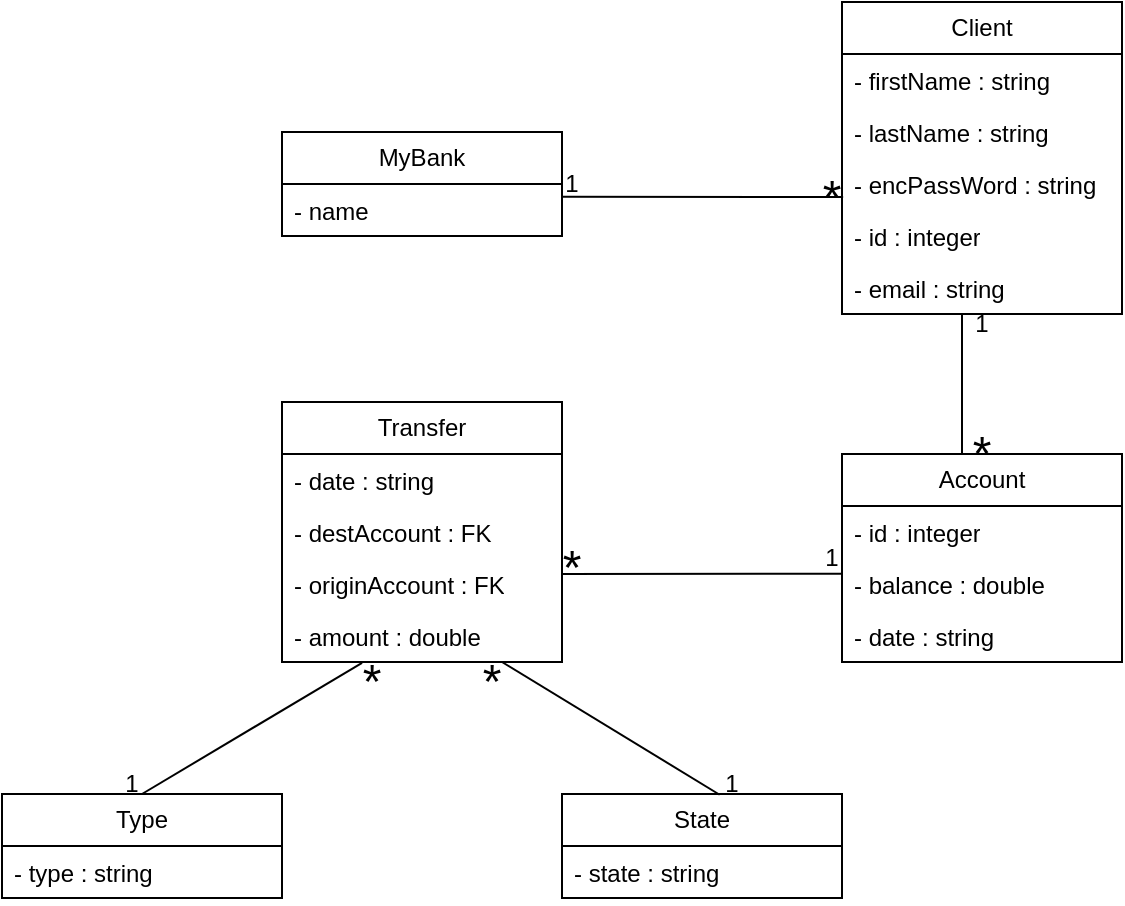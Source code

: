 <mxfile version="23.1.1" type="device">
  <diagram name="Página-1" id="tK8yoYOd9Lxmm4iwrwyd">
    <mxGraphModel dx="964" dy="486" grid="1" gridSize="10" guides="1" tooltips="1" connect="1" arrows="1" fold="1" page="1" pageScale="1" pageWidth="827" pageHeight="1169" math="0" shadow="0">
      <root>
        <mxCell id="0" />
        <mxCell id="1" parent="0" />
        <mxCell id="4lJNOyKxO7deYffL9aNr-1" value="MyBank" style="swimlane;fontStyle=0;childLayout=stackLayout;horizontal=1;startSize=26;fillColor=none;horizontalStack=0;resizeParent=1;resizeParentMax=0;resizeLast=0;collapsible=1;marginBottom=0;whiteSpace=wrap;html=1;" parent="1" vertex="1">
          <mxGeometry x="160" y="139" width="140" height="52" as="geometry" />
        </mxCell>
        <mxCell id="4lJNOyKxO7deYffL9aNr-2" value="- name" style="text;strokeColor=none;fillColor=none;align=left;verticalAlign=top;spacingLeft=4;spacingRight=4;overflow=hidden;rotatable=0;points=[[0,0.5],[1,0.5]];portConstraint=eastwest;whiteSpace=wrap;html=1;" parent="4lJNOyKxO7deYffL9aNr-1" vertex="1">
          <mxGeometry y="26" width="140" height="26" as="geometry" />
        </mxCell>
        <mxCell id="4lJNOyKxO7deYffL9aNr-5" value="Client" style="swimlane;fontStyle=0;childLayout=stackLayout;horizontal=1;startSize=26;fillColor=none;horizontalStack=0;resizeParent=1;resizeParentMax=0;resizeLast=0;collapsible=1;marginBottom=0;whiteSpace=wrap;html=1;" parent="1" vertex="1">
          <mxGeometry x="440" y="74" width="140" height="156" as="geometry" />
        </mxCell>
        <mxCell id="4lJNOyKxO7deYffL9aNr-6" value="- firstName : string" style="text;strokeColor=none;fillColor=none;align=left;verticalAlign=top;spacingLeft=4;spacingRight=4;overflow=hidden;rotatable=0;points=[[0,0.5],[1,0.5]];portConstraint=eastwest;whiteSpace=wrap;html=1;" parent="4lJNOyKxO7deYffL9aNr-5" vertex="1">
          <mxGeometry y="26" width="140" height="26" as="geometry" />
        </mxCell>
        <mxCell id="4lJNOyKxO7deYffL9aNr-8" value="- lastName : string" style="text;strokeColor=none;fillColor=none;align=left;verticalAlign=top;spacingLeft=4;spacingRight=4;overflow=hidden;rotatable=0;points=[[0,0.5],[1,0.5]];portConstraint=eastwest;whiteSpace=wrap;html=1;" parent="4lJNOyKxO7deYffL9aNr-5" vertex="1">
          <mxGeometry y="52" width="140" height="26" as="geometry" />
        </mxCell>
        <mxCell id="4lJNOyKxO7deYffL9aNr-7" value="- encPassWord : string" style="text;strokeColor=none;fillColor=none;align=left;verticalAlign=top;spacingLeft=4;spacingRight=4;overflow=hidden;rotatable=0;points=[[0,0.5],[1,0.5]];portConstraint=eastwest;whiteSpace=wrap;html=1;" parent="4lJNOyKxO7deYffL9aNr-5" vertex="1">
          <mxGeometry y="78" width="140" height="26" as="geometry" />
        </mxCell>
        <mxCell id="QhsOkRELoL0ja4SLpBmj-1" value="- id : integer" style="text;strokeColor=none;fillColor=none;align=left;verticalAlign=top;spacingLeft=4;spacingRight=4;overflow=hidden;rotatable=0;points=[[0,0.5],[1,0.5]];portConstraint=eastwest;whiteSpace=wrap;html=1;" parent="4lJNOyKxO7deYffL9aNr-5" vertex="1">
          <mxGeometry y="104" width="140" height="26" as="geometry" />
        </mxCell>
        <mxCell id="4lJNOyKxO7deYffL9aNr-44" value="- email : string" style="text;strokeColor=none;fillColor=none;align=left;verticalAlign=top;spacingLeft=4;spacingRight=4;overflow=hidden;rotatable=0;points=[[0,0.5],[1,0.5]];portConstraint=eastwest;whiteSpace=wrap;html=1;" parent="4lJNOyKxO7deYffL9aNr-5" vertex="1">
          <mxGeometry y="130" width="140" height="26" as="geometry" />
        </mxCell>
        <mxCell id="4lJNOyKxO7deYffL9aNr-10" value="" style="endArrow=none;html=1;rounded=0;entryX=0.004;entryY=0.314;entryDx=0;entryDy=0;entryPerimeter=0;" parent="1" edge="1">
          <mxGeometry width="50" height="50" relative="1" as="geometry">
            <mxPoint x="300" y="171.37" as="sourcePoint" />
            <mxPoint x="440.56" y="171.534" as="targetPoint" />
          </mxGeometry>
        </mxCell>
        <mxCell id="4lJNOyKxO7deYffL9aNr-14" value="&lt;font style=&quot;font-size: 24px;&quot;&gt;*&lt;/font&gt;" style="text;html=1;strokeColor=none;fillColor=none;align=center;verticalAlign=middle;whiteSpace=wrap;rounded=0;" parent="1" vertex="1">
          <mxGeometry x="430" y="162" width="10" height="20" as="geometry" />
        </mxCell>
        <mxCell id="4lJNOyKxO7deYffL9aNr-15" value="Account" style="swimlane;fontStyle=0;childLayout=stackLayout;horizontal=1;startSize=26;fillColor=none;horizontalStack=0;resizeParent=1;resizeParentMax=0;resizeLast=0;collapsible=1;marginBottom=0;whiteSpace=wrap;html=1;" parent="1" vertex="1">
          <mxGeometry x="440" y="300" width="140" height="104" as="geometry" />
        </mxCell>
        <mxCell id="4lJNOyKxO7deYffL9aNr-16" value="- id : integer" style="text;strokeColor=none;fillColor=none;align=left;verticalAlign=top;spacingLeft=4;spacingRight=4;overflow=hidden;rotatable=0;points=[[0,0.5],[1,0.5]];portConstraint=eastwest;whiteSpace=wrap;html=1;" parent="4lJNOyKxO7deYffL9aNr-15" vertex="1">
          <mxGeometry y="26" width="140" height="26" as="geometry" />
        </mxCell>
        <mxCell id="4lJNOyKxO7deYffL9aNr-17" value="- balance : double" style="text;strokeColor=none;fillColor=none;align=left;verticalAlign=top;spacingLeft=4;spacingRight=4;overflow=hidden;rotatable=0;points=[[0,0.5],[1,0.5]];portConstraint=eastwest;whiteSpace=wrap;html=1;" parent="4lJNOyKxO7deYffL9aNr-15" vertex="1">
          <mxGeometry y="52" width="140" height="26" as="geometry" />
        </mxCell>
        <mxCell id="4lJNOyKxO7deYffL9aNr-18" value="- date : string" style="text;strokeColor=none;fillColor=none;align=left;verticalAlign=top;spacingLeft=4;spacingRight=4;overflow=hidden;rotatable=0;points=[[0,0.5],[1,0.5]];portConstraint=eastwest;whiteSpace=wrap;html=1;" parent="4lJNOyKxO7deYffL9aNr-15" vertex="1">
          <mxGeometry y="78" width="140" height="26" as="geometry" />
        </mxCell>
        <mxCell id="4lJNOyKxO7deYffL9aNr-20" value="" style="endArrow=none;html=1;rounded=0;" parent="1" edge="1">
          <mxGeometry width="50" height="50" relative="1" as="geometry">
            <mxPoint x="500" y="300" as="sourcePoint" />
            <mxPoint x="500" y="230" as="targetPoint" />
          </mxGeometry>
        </mxCell>
        <mxCell id="4lJNOyKxO7deYffL9aNr-21" value="&lt;font style=&quot;font-size: 24px;&quot;&gt;*&lt;/font&gt;" style="text;html=1;strokeColor=none;fillColor=none;align=center;verticalAlign=middle;whiteSpace=wrap;rounded=0;" parent="1" vertex="1">
          <mxGeometry x="505" y="290" width="10" height="20" as="geometry" />
        </mxCell>
        <mxCell id="4lJNOyKxO7deYffL9aNr-22" value="1" style="text;html=1;strokeColor=none;fillColor=none;align=center;verticalAlign=middle;whiteSpace=wrap;rounded=0;" parent="1" vertex="1">
          <mxGeometry x="505" y="230" width="10" height="10" as="geometry" />
        </mxCell>
        <mxCell id="4lJNOyKxO7deYffL9aNr-23" value="Transfer" style="swimlane;fontStyle=0;childLayout=stackLayout;horizontal=1;startSize=26;fillColor=none;horizontalStack=0;resizeParent=1;resizeParentMax=0;resizeLast=0;collapsible=1;marginBottom=0;whiteSpace=wrap;html=1;" parent="1" vertex="1">
          <mxGeometry x="160" y="274" width="140" height="130" as="geometry" />
        </mxCell>
        <mxCell id="4lJNOyKxO7deYffL9aNr-24" value="- date : string" style="text;strokeColor=none;fillColor=none;align=left;verticalAlign=top;spacingLeft=4;spacingRight=4;overflow=hidden;rotatable=0;points=[[0,0.5],[1,0.5]];portConstraint=eastwest;whiteSpace=wrap;html=1;" parent="4lJNOyKxO7deYffL9aNr-23" vertex="1">
          <mxGeometry y="26" width="140" height="26" as="geometry" />
        </mxCell>
        <mxCell id="4lJNOyKxO7deYffL9aNr-25" value="- destAccount : FK" style="text;strokeColor=none;fillColor=none;align=left;verticalAlign=top;spacingLeft=4;spacingRight=4;overflow=hidden;rotatable=0;points=[[0,0.5],[1,0.5]];portConstraint=eastwest;whiteSpace=wrap;html=1;" parent="4lJNOyKxO7deYffL9aNr-23" vertex="1">
          <mxGeometry y="52" width="140" height="26" as="geometry" />
        </mxCell>
        <mxCell id="2JBvv3g5YbntfHNIJeG5-1" value="- originAccount : FK" style="text;strokeColor=none;fillColor=none;align=left;verticalAlign=top;spacingLeft=4;spacingRight=4;overflow=hidden;rotatable=0;points=[[0,0.5],[1,0.5]];portConstraint=eastwest;whiteSpace=wrap;html=1;" parent="4lJNOyKxO7deYffL9aNr-23" vertex="1">
          <mxGeometry y="78" width="140" height="26" as="geometry" />
        </mxCell>
        <mxCell id="4lJNOyKxO7deYffL9aNr-26" value="- amount : double" style="text;strokeColor=none;fillColor=none;align=left;verticalAlign=top;spacingLeft=4;spacingRight=4;overflow=hidden;rotatable=0;points=[[0,0.5],[1,0.5]];portConstraint=eastwest;whiteSpace=wrap;html=1;" parent="4lJNOyKxO7deYffL9aNr-23" vertex="1">
          <mxGeometry y="104" width="140" height="26" as="geometry" />
        </mxCell>
        <mxCell id="4lJNOyKxO7deYffL9aNr-27" value="Type" style="swimlane;fontStyle=0;childLayout=stackLayout;horizontal=1;startSize=26;fillColor=none;horizontalStack=0;resizeParent=1;resizeParentMax=0;resizeLast=0;collapsible=1;marginBottom=0;whiteSpace=wrap;html=1;" parent="1" vertex="1">
          <mxGeometry x="20" y="470" width="140" height="52" as="geometry" />
        </mxCell>
        <mxCell id="4lJNOyKxO7deYffL9aNr-28" value="- type : string" style="text;strokeColor=none;fillColor=none;align=left;verticalAlign=top;spacingLeft=4;spacingRight=4;overflow=hidden;rotatable=0;points=[[0,0.5],[1,0.5]];portConstraint=eastwest;whiteSpace=wrap;html=1;" parent="4lJNOyKxO7deYffL9aNr-27" vertex="1">
          <mxGeometry y="26" width="140" height="26" as="geometry" />
        </mxCell>
        <mxCell id="4lJNOyKxO7deYffL9aNr-31" value="State" style="swimlane;fontStyle=0;childLayout=stackLayout;horizontal=1;startSize=26;fillColor=none;horizontalStack=0;resizeParent=1;resizeParentMax=0;resizeLast=0;collapsible=1;marginBottom=0;whiteSpace=wrap;html=1;" parent="1" vertex="1">
          <mxGeometry x="300" y="470" width="140" height="52" as="geometry" />
        </mxCell>
        <mxCell id="4lJNOyKxO7deYffL9aNr-32" value="- state : string" style="text;strokeColor=none;fillColor=none;align=left;verticalAlign=top;spacingLeft=4;spacingRight=4;overflow=hidden;rotatable=0;points=[[0,0.5],[1,0.5]];portConstraint=eastwest;whiteSpace=wrap;html=1;" parent="4lJNOyKxO7deYffL9aNr-31" vertex="1">
          <mxGeometry y="26" width="140" height="26" as="geometry" />
        </mxCell>
        <mxCell id="4lJNOyKxO7deYffL9aNr-35" value="" style="endArrow=none;html=1;rounded=0;entryX=-0.001;entryY=0.301;entryDx=0;entryDy=0;entryPerimeter=0;" parent="1" target="4lJNOyKxO7deYffL9aNr-17" edge="1">
          <mxGeometry width="50" height="50" relative="1" as="geometry">
            <mxPoint x="300" y="360" as="sourcePoint" />
            <mxPoint x="350" y="310" as="targetPoint" />
          </mxGeometry>
        </mxCell>
        <mxCell id="4lJNOyKxO7deYffL9aNr-36" value="" style="endArrow=none;html=1;rounded=0;entryX=0.286;entryY=1.015;entryDx=0;entryDy=0;entryPerimeter=0;" parent="1" target="4lJNOyKxO7deYffL9aNr-26" edge="1">
          <mxGeometry width="50" height="50" relative="1" as="geometry">
            <mxPoint x="90" y="470" as="sourcePoint" />
            <mxPoint x="140" y="420" as="targetPoint" />
          </mxGeometry>
        </mxCell>
        <mxCell id="4lJNOyKxO7deYffL9aNr-37" value="" style="endArrow=none;html=1;rounded=0;entryX=0.286;entryY=1.015;entryDx=0;entryDy=0;entryPerimeter=0;exitX=0.563;exitY=0.007;exitDx=0;exitDy=0;exitPerimeter=0;" parent="1" source="4lJNOyKxO7deYffL9aNr-31" edge="1">
          <mxGeometry width="50" height="50" relative="1" as="geometry">
            <mxPoint x="160" y="470" as="sourcePoint" />
            <mxPoint x="270" y="404" as="targetPoint" />
          </mxGeometry>
        </mxCell>
        <mxCell id="4lJNOyKxO7deYffL9aNr-38" value="&lt;font style=&quot;font-size: 24px;&quot;&gt;*&lt;/font&gt;" style="text;html=1;strokeColor=none;fillColor=none;align=center;verticalAlign=middle;whiteSpace=wrap;rounded=0;" parent="1" vertex="1">
          <mxGeometry x="200" y="404" width="10" height="20" as="geometry" />
        </mxCell>
        <mxCell id="4lJNOyKxO7deYffL9aNr-39" value="&lt;font style=&quot;font-size: 24px;&quot;&gt;*&lt;/font&gt;" style="text;html=1;strokeColor=none;fillColor=none;align=center;verticalAlign=middle;whiteSpace=wrap;rounded=0;" parent="1" vertex="1">
          <mxGeometry x="260" y="404" width="10" height="20" as="geometry" />
        </mxCell>
        <mxCell id="4lJNOyKxO7deYffL9aNr-40" value="1" style="text;html=1;strokeColor=none;fillColor=none;align=center;verticalAlign=middle;whiteSpace=wrap;rounded=0;" parent="1" vertex="1">
          <mxGeometry x="80" y="460" width="10" height="10" as="geometry" />
        </mxCell>
        <mxCell id="4lJNOyKxO7deYffL9aNr-41" value="1" style="text;html=1;strokeColor=none;fillColor=none;align=center;verticalAlign=middle;whiteSpace=wrap;rounded=0;" parent="1" vertex="1">
          <mxGeometry x="380" y="460" width="10" height="10" as="geometry" />
        </mxCell>
        <mxCell id="4lJNOyKxO7deYffL9aNr-42" value="1" style="text;html=1;strokeColor=none;fillColor=none;align=center;verticalAlign=middle;whiteSpace=wrap;rounded=0;" parent="1" vertex="1">
          <mxGeometry x="430" y="347" width="10" height="10" as="geometry" />
        </mxCell>
        <mxCell id="4lJNOyKxO7deYffL9aNr-43" value="&lt;font style=&quot;font-size: 24px;&quot;&gt;*&lt;/font&gt;" style="text;html=1;strokeColor=none;fillColor=none;align=center;verticalAlign=middle;whiteSpace=wrap;rounded=0;" parent="1" vertex="1">
          <mxGeometry x="300" y="347" width="10" height="20" as="geometry" />
        </mxCell>
        <mxCell id="4lJNOyKxO7deYffL9aNr-46" value="1" style="text;html=1;strokeColor=none;fillColor=none;align=center;verticalAlign=middle;whiteSpace=wrap;rounded=0;" parent="1" vertex="1">
          <mxGeometry x="300" y="160" width="10" height="10" as="geometry" />
        </mxCell>
      </root>
    </mxGraphModel>
  </diagram>
</mxfile>
